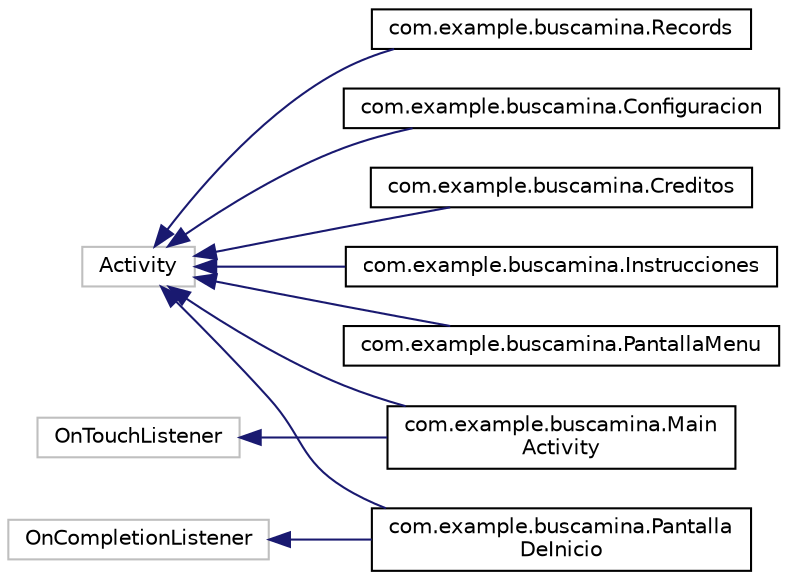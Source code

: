 digraph "Graphical Class Hierarchy"
{
  edge [fontname="Helvetica",fontsize="10",labelfontname="Helvetica",labelfontsize="10"];
  node [fontname="Helvetica",fontsize="10",shape=record];
  rankdir="LR";
  Node1 [label="Activity",height=0.2,width=0.4,color="grey75", fillcolor="white", style="filled"];
  Node1 -> Node2 [dir="back",color="midnightblue",fontsize="10",style="solid",fontname="Helvetica"];
  Node2 [label="com.example.buscamina.Configuracion",height=0.2,width=0.4,color="black", fillcolor="white", style="filled",URL="$classcom_1_1example_1_1buscamina_1_1_configuracion.html"];
  Node1 -> Node3 [dir="back",color="midnightblue",fontsize="10",style="solid",fontname="Helvetica"];
  Node3 [label="com.example.buscamina.Creditos",height=0.2,width=0.4,color="black", fillcolor="white", style="filled",URL="$classcom_1_1example_1_1buscamina_1_1_creditos.html"];
  Node1 -> Node4 [dir="back",color="midnightblue",fontsize="10",style="solid",fontname="Helvetica"];
  Node4 [label="com.example.buscamina.Instrucciones",height=0.2,width=0.4,color="black", fillcolor="white", style="filled",URL="$classcom_1_1example_1_1buscamina_1_1_instrucciones.html"];
  Node1 -> Node5 [dir="back",color="midnightblue",fontsize="10",style="solid",fontname="Helvetica"];
  Node5 [label="com.example.buscamina.Main\lActivity",height=0.2,width=0.4,color="black", fillcolor="white", style="filled",URL="$classcom_1_1example_1_1buscamina_1_1_main_activity.html"];
  Node1 -> Node6 [dir="back",color="midnightblue",fontsize="10",style="solid",fontname="Helvetica"];
  Node6 [label="com.example.buscamina.Pantalla\lDeInicio",height=0.2,width=0.4,color="black", fillcolor="white", style="filled",URL="$classcom_1_1example_1_1buscamina_1_1_pantalla_de_inicio.html"];
  Node1 -> Node7 [dir="back",color="midnightblue",fontsize="10",style="solid",fontname="Helvetica"];
  Node7 [label="com.example.buscamina.PantallaMenu",height=0.2,width=0.4,color="black", fillcolor="white", style="filled",URL="$classcom_1_1example_1_1buscamina_1_1_pantalla_menu.html"];
  Node1 -> Node8 [dir="back",color="midnightblue",fontsize="10",style="solid",fontname="Helvetica"];
  Node8 [label="com.example.buscamina.Records",height=0.2,width=0.4,color="black", fillcolor="white", style="filled",URL="$classcom_1_1example_1_1buscamina_1_1_records.html"];
  Node9 [label="OnCompletionListener",height=0.2,width=0.4,color="grey75", fillcolor="white", style="filled"];
  Node9 -> Node6 [dir="back",color="midnightblue",fontsize="10",style="solid",fontname="Helvetica"];
  Node10 [label="OnTouchListener",height=0.2,width=0.4,color="grey75", fillcolor="white", style="filled"];
  Node10 -> Node5 [dir="back",color="midnightblue",fontsize="10",style="solid",fontname="Helvetica"];
}
